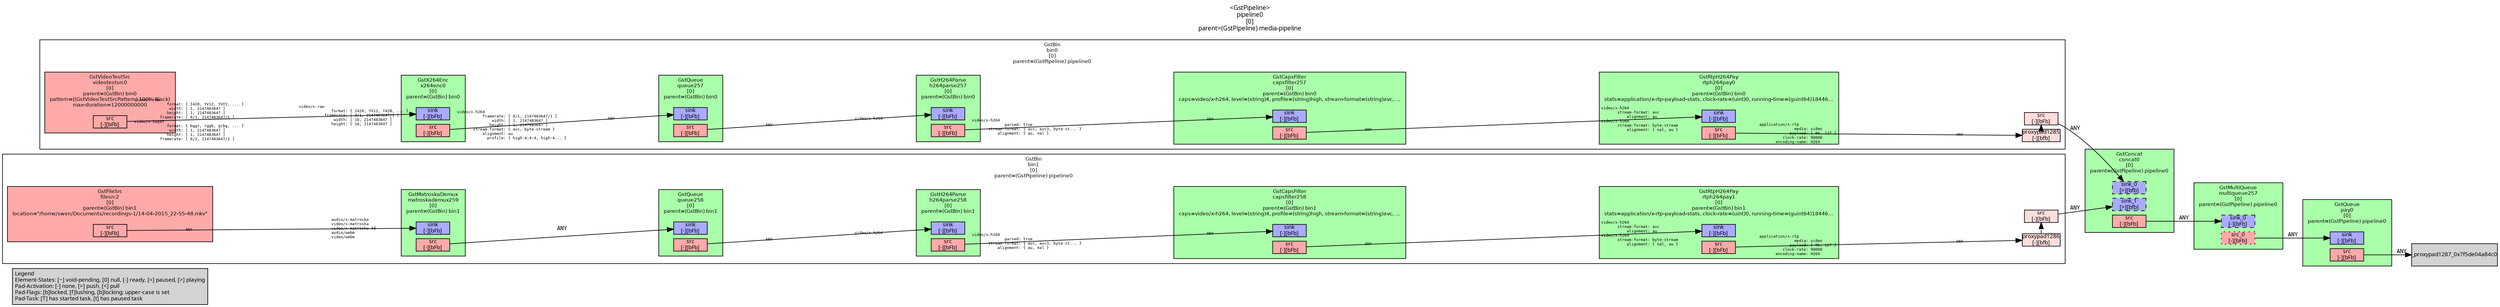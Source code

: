digraph pipeline {
  rankdir=LR;
  fontname="sans";
  fontsize="10";
  labelloc=t;
  nodesep=.1;
  ranksep=.2;
  label="<GstPipeline>\npipeline0\n[0]\nparent=(GstPipeline) media-pipeline";
  node [style=filled, shape=box, fontsize="9", fontname="sans", margin="0.0,0.0"];
  edge [labelfontsize="6", fontsize="9", fontname="monospace"];
  
  legend [
    pos="0,0!",
    margin="0.05,0.05",
    label="Legend\lElement-States: [~] void-pending, [0] null, [-] ready, [=] paused, [>] playing\lPad-Activation: [-] none, [>] push, [<] pull\lPad-Flags: [b]locked, [f]lushing, [b]locking; upper-case is set\lPad-Task: [T] has started task, [t] has paused task\l"
,  ];
  subgraph cluster_bin1_0x1db92c0 {
    fontname="Bitstream Vera Sans";
    fontsize="8";
    style=filled;
    color=black;

    label="GstBin\nbin1\n[0]\nparent=(GstPipeline) pipeline0";
    _proxypad1286_0x1de22a0 [color=black, fillcolor="#ffdddd", label="proxypad1286\n[-][bfb]", height="0.2", style="filled,solid"];
  _proxypad1286_0x1de22a0 -> bin1_0x1db92c0_src_0x1dcd410 [style=dashed, minlen=0]
    bin1_0x1db92c0_src_0x1dcd410 [color=black, fillcolor="#ffdddd", label="src\n[-][bFb]", height="0.2", style="filled,solid"];
    fillcolor="#ffffff";
    subgraph cluster_matroskademux259_0x7f5dc8007580 {
      fontname="Bitstream Vera Sans";
      fontsize="8";
      style=filled;
      color=black;

      label="GstMatroskaDemux\nmatroskademux259\n[0]\nparent=(GstBin) bin1";
      matroskademux259_0x7f5dc8007580_sink_0x1ddf910 [color=black, fillcolor="#aaaaff", label="sink\n[-][bFb]", height="0.2", style="filled,solid"];
      matroskademux259_0x7f5dc8007580_src_0x1ddf4b0 [color=black, fillcolor="#ffaaaa", label="src\n[-][bFb]", height="0.2", style="filled,solid"];
      fillcolor="#aaffaa";
    }

    matroskademux259_0x7f5dc8007580_src_0x1ddf4b0 -> queue258_0x7f5de04ac820_sink_0x1dde790 [label="ANY"]
    subgraph cluster_filesrc2_0x1de6ae0 {
      fontname="Bitstream Vera Sans";
      fontsize="8";
      style=filled;
      color=black;

      label="GstFileSrc\nfilesrc2\n[0]\nparent=(GstBin) bin1\nlocation=\"/home/swen/Documents/recordings-1/14-04-2015_22-55-48.mkv\"";
      filesrc2_0x1de6ae0_src_0x7f5ddc027930 [color=black, fillcolor="#ffaaaa", label="src\n[-][bFb]", height="0.2", style="filled,solid"];
      fillcolor="#ffaaaa";
    }

    filesrc2_0x1de6ae0_src_0x7f5ddc027930 -> matroskademux259_0x7f5dc8007580_sink_0x1ddf910 [labeldistance="10", labelangle="0", label="                                                  ", taillabel="ANY", headlabel="audio/x-matroska\lvideo/x-matroska\lvideo/x-matroska-3d\laudio/webm\lvideo/webm\l"]
    subgraph cluster_rtph264pay1_0x1df2340 {
      fontname="Bitstream Vera Sans";
      fontsize="8";
      style=filled;
      color=black;

      label="GstRtpH264Pay\nrtph264pay1\n[0]\nparent=(GstBin) bin1\nstats=application/x-rtp-payload-stats, clock-rate=(uint)0, running-time=(guint64)18446…";
      rtph264pay1_0x1df2340_sink_0x1df6a00 [color=black, fillcolor="#aaaaff", label="sink\n[-][bFb]", height="0.2", style="filled,solid"];
      rtph264pay1_0x1df2340_src_0x1df67d0 [color=black, fillcolor="#ffaaaa", label="src\n[-][bFb]", height="0.2", style="filled,solid"];
      fillcolor="#aaffaa";
    }

    rtph264pay1_0x1df2340_src_0x1df67d0 -> _proxypad1286_0x1de22a0 [labeldistance="10", labelangle="0", label="                                                  ", taillabel="application/x-rtp\l               media: video\l             payload: [ 96, 127 ]\l          clock-rate: 90000\l       encoding-name: H264\l", headlabel="ANY"]
    subgraph cluster_capsfilter258_0x7f5de440bcd0 {
      fontname="Bitstream Vera Sans";
      fontsize="8";
      style=filled;
      color=black;

      label="GstCapsFilter\ncapsfilter258\n[0]\nparent=(GstBin) bin1\ncaps=video/x-h264, level=(string)4, profile=(string)high, stream-format=(string)avc, …";
      capsfilter258_0x7f5de440bcd0_sink_0x1df6370 [color=black, fillcolor="#aaaaff", label="sink\n[-][bFb]", height="0.2", style="filled,solid"];
      capsfilter258_0x7f5de440bcd0_src_0x1df65a0 [color=black, fillcolor="#ffaaaa", label="src\n[-][bFb]", height="0.2", style="filled,solid"];
      fillcolor="#aaffaa";
    }

    capsfilter258_0x7f5de440bcd0_src_0x1df65a0 -> rtph264pay1_0x1df2340_sink_0x1df6a00 [labeldistance="10", labelangle="0", label="                                                  ", taillabel="ANY", headlabel="video/x-h264\l       stream-format: avc\l           alignment: au\lvideo/x-h264\l       stream-format: byte-stream\l           alignment: { nal, au }\l"]
    subgraph cluster_h264parse258_0x1df4bb0 {
      fontname="Bitstream Vera Sans";
      fontsize="8";
      style=filled;
      color=black;

      label="GstH264Parse\nh264parse258\n[0]\nparent=(GstBin) bin1";
      h264parse258_0x1df4bb0_sink_0x7f5ddc027d90 [color=black, fillcolor="#aaaaff", label="sink\n[-][bFb]", height="0.2", style="filled,solid"];
      h264parse258_0x1df4bb0_src_0x1df6140 [color=black, fillcolor="#ffaaaa", label="src\n[-][bFb]", height="0.2", style="filled,solid"];
      fillcolor="#aaffaa";
    }

    h264parse258_0x1df4bb0_src_0x1df6140 -> capsfilter258_0x7f5de440bcd0_sink_0x1df6370 [labeldistance="10", labelangle="0", label="                                                  ", taillabel="video/x-h264\l              parsed: true\l       stream-format: { avc, avc3, byte-st... }\l           alignment: { au, nal }\l", headlabel="ANY"]
    subgraph cluster_queue258_0x7f5de04ac820 {
      fontname="Bitstream Vera Sans";
      fontsize="8";
      style=filled;
      color=black;

      label="GstQueue\nqueue258\n[0]\nparent=(GstBin) bin1";
      queue258_0x7f5de04ac820_sink_0x1dde790 [color=black, fillcolor="#aaaaff", label="sink\n[-][bFb]", height="0.2", style="filled,solid"];
      queue258_0x7f5de04ac820_src_0x7f5ddc027b60 [color=black, fillcolor="#ffaaaa", label="src\n[-][bFb]", height="0.2", style="filled,solid"];
      fillcolor="#aaffaa";
    }

    queue258_0x7f5de04ac820_src_0x7f5ddc027b60 -> h264parse258_0x1df4bb0_sink_0x7f5ddc027d90 [labeldistance="10", labelangle="0", label="                                                  ", taillabel="ANY", headlabel="video/x-h264\l"]
  }

  bin1_0x1db92c0_src_0x1dcd410 -> concat0_0x7f5ddc02b000_sink_1_0x7f5dc87c6340 [label="ANY"]
  subgraph cluster_bin0_0x1db9120 {
    fontname="Bitstream Vera Sans";
    fontsize="8";
    style=filled;
    color=black;

    label="GstBin\nbin0\n[0]\nparent=(GstPipeline) pipeline0";
    _proxypad1285_0x1de2ba0 [color=black, fillcolor="#ffdddd", label="proxypad1285\n[-][bfb]", height="0.2", style="filled,solid"];
  _proxypad1285_0x1de2ba0 -> bin0_0x1db9120_src_0x1dcc830 [style=dashed, minlen=0]
    bin0_0x1db9120_src_0x1dcc830 [color=black, fillcolor="#ffdddd", label="src\n[-][bFb]", height="0.2", style="filled,solid"];
    fillcolor="#ffffff";
    subgraph cluster_x264enc0_0x7f5dc87c50d0 {
      fontname="Bitstream Vera Sans";
      fontsize="8";
      style=filled;
      color=black;

      label="GstX264Enc\nx264enc0\n[0]\nparent=(GstBin) bin0";
      x264enc0_0x7f5dc87c50d0_sink_0x1ddee20 [color=black, fillcolor="#aaaaff", label="sink\n[-][bFb]", height="0.2", style="filled,solid"];
      x264enc0_0x7f5dc87c50d0_src_0x7f5ddc026350 [color=black, fillcolor="#ffaaaa", label="src\n[-][bFb]", height="0.2", style="filled,solid"];
      fillcolor="#aaffaa";
    }

    x264enc0_0x7f5dc87c50d0_src_0x7f5ddc026350 -> queue257_0x7f5dc8475500_sink_0x1ddf6e0 [labeldistance="10", labelangle="0", label="                                                  ", taillabel="video/x-h264\l           framerate: [ 0/1, 2147483647/1 ]\l               width: [ 1, 2147483647 ]\l              height: [ 1, 2147483647 ]\l       stream-format: { avc, byte-stream }\l           alignment: au\l             profile: { high-4:4:4, high-4... }\l", headlabel="ANY"]
    subgraph cluster_videotestsrc0_0x7f5dc84770e0 {
      fontname="Bitstream Vera Sans";
      fontsize="8";
      style=filled;
      color=black;

      label="GstVideoTestSrc\nvideotestsrc0\n[0]\nparent=(GstBin) bin0\npattern=((GstVideoTestSrcPattern) 100% Black)\nmax-duration=12000000000";
      videotestsrc0_0x7f5dc84770e0_src_0x1ddf050 [color=black, fillcolor="#ffaaaa", label="src\n[-][bFb]", height="0.2", style="filled,solid"];
      fillcolor="#ffaaaa";
    }

    videotestsrc0_0x7f5dc84770e0_src_0x1ddf050 -> x264enc0_0x7f5dc87c50d0_sink_0x1ddee20 [labeldistance="10", labelangle="0", label="                                                  ", taillabel="video/x-raw\l              format: { I420, YV12, YUY2, ... }\l               width: [ 1, 2147483647 ]\l              height: [ 1, 2147483647 ]\l           framerate: [ 0/1, 2147483647/1 ]\lvideo/x-bayer\l              format: { bggr, rggb, grbg, ... }\l               width: [ 1, 2147483647 ]\l              height: [ 1, 2147483647 ]\l           framerate: [ 0/1, 2147483647/1 ]\l", headlabel="video/x-raw\l              format: { I420, YV12, Y42B, ... }\l           framerate: [ 0/1, 2147483647/1 ]\l               width: [ 16, 2147483647 ]\l              height: [ 16, 2147483647 ]\l"]
    subgraph cluster_rtph264pay0_0x1df2060 {
      fontname="Bitstream Vera Sans";
      fontsize="8";
      style=filled;
      color=black;

      label="GstRtpH264Pay\nrtph264pay0\n[0]\nparent=(GstBin) bin0\nstats=application/x-rtp-payload-stats, clock-rate=(uint)0, running-time=(guint64)18446…";
      rtph264pay0_0x1df2060_sink_0x7f5ddc0269e0 [color=black, fillcolor="#aaaaff", label="sink\n[-][bFb]", height="0.2", style="filled,solid"];
      rtph264pay0_0x1df2060_src_0x7f5ddc026c10 [color=black, fillcolor="#ffaaaa", label="src\n[-][bFb]", height="0.2", style="filled,solid"];
      fillcolor="#aaffaa";
    }

    rtph264pay0_0x1df2060_src_0x7f5ddc026c10 -> _proxypad1285_0x1de2ba0 [labeldistance="10", labelangle="0", label="                                                  ", taillabel="application/x-rtp\l               media: video\l             payload: [ 96, 127 ]\l          clock-rate: 90000\l       encoding-name: H264\l", headlabel="ANY"]
    subgraph cluster_capsfilter257_0x7f5de440b9a0 {
      fontname="Bitstream Vera Sans";
      fontsize="8";
      style=filled;
      color=black;

      label="GstCapsFilter\ncapsfilter257\n[0]\nparent=(GstBin) bin0\ncaps=video/x-h264, level=(string)4, profile=(string)high, stream-format=(string)avc, …";
      capsfilter257_0x7f5de440b9a0_sink_0x7f5ddc026580 [color=black, fillcolor="#aaaaff", label="sink\n[-][bFb]", height="0.2", style="filled,solid"];
      capsfilter257_0x7f5de440b9a0_src_0x1dde100 [color=black, fillcolor="#ffaaaa", label="src\n[-][bFb]", height="0.2", style="filled,solid"];
      fillcolor="#aaffaa";
    }

    capsfilter257_0x7f5de440b9a0_src_0x1dde100 -> rtph264pay0_0x1df2060_sink_0x7f5ddc0269e0 [labeldistance="10", labelangle="0", label="                                                  ", taillabel="ANY", headlabel="video/x-h264\l       stream-format: avc\l           alignment: au\lvideo/x-h264\l       stream-format: byte-stream\l           alignment: { nal, au }\l"]
    subgraph cluster_h264parse257_0x1de8860 {
      fontname="Bitstream Vera Sans";
      fontsize="8";
      style=filled;
      color=black;

      label="GstH264Parse\nh264parse257\n[0]\nparent=(GstBin) bin0";
      h264parse257_0x1de8860_sink_0x1ddfb40 [color=black, fillcolor="#aaaaff", label="sink\n[-][bFb]", height="0.2", style="filled,solid"];
      h264parse257_0x1de8860_src_0x7f5ddc0267b0 [color=black, fillcolor="#ffaaaa", label="src\n[-][bFb]", height="0.2", style="filled,solid"];
      fillcolor="#aaffaa";
    }

    h264parse257_0x1de8860_src_0x7f5ddc0267b0 -> capsfilter257_0x7f5de440b9a0_sink_0x7f5ddc026580 [labeldistance="10", labelangle="0", label="                                                  ", taillabel="video/x-h264\l              parsed: true\l       stream-format: { avc, avc3, byte-st... }\l           alignment: { au, nal }\l", headlabel="ANY"]
    subgraph cluster_queue257_0x7f5dc8475500 {
      fontname="Bitstream Vera Sans";
      fontsize="8";
      style=filled;
      color=black;

      label="GstQueue\nqueue257\n[0]\nparent=(GstBin) bin0";
      queue257_0x7f5dc8475500_sink_0x1ddf6e0 [color=black, fillcolor="#aaaaff", label="sink\n[-][bFb]", height="0.2", style="filled,solid"];
      queue257_0x7f5dc8475500_src_0x1ddfd70 [color=black, fillcolor="#ffaaaa", label="src\n[-][bFb]", height="0.2", style="filled,solid"];
      fillcolor="#aaffaa";
    }

    queue257_0x7f5dc8475500_src_0x1ddfd70 -> h264parse257_0x1de8860_sink_0x1ddfb40 [labeldistance="10", labelangle="0", label="                                                  ", taillabel="ANY", headlabel="video/x-h264\l"]
  }

  bin0_0x1db9120_src_0x1dcc830 -> concat0_0x7f5ddc02b000_sink_0_0x7f5dc87c6090 [label="ANY"]
  subgraph cluster_pay0_0x7f5dc8475210 {
    fontname="Bitstream Vera Sans";
    fontsize="8";
    style=filled;
    color=black;

    label="GstQueue\npay0\n[0]\nparent=(GstPipeline) pipeline0";
    pay0_0x7f5dc8475210_sink_0x1ddf280 [color=black, fillcolor="#aaaaff", label="sink\n[-][bFb]", height="0.2", style="filled,solid"];
    pay0_0x7f5dc8475210_src_0x1dde330 [color=black, fillcolor="#ffaaaa", label="src\n[-][bFb]", height="0.2", style="filled,solid"];
    fillcolor="#aaffaa";
  }

  pay0_0x7f5dc8475210_src_0x1dde330 -> _proxypad1287_0x7f5de04a84c0 [label="ANY"]
  subgraph cluster_multiqueue257_0x7f5ddc01e910 {
    fontname="Bitstream Vera Sans";
    fontsize="8";
    style=filled;
    color=black;

    label="GstMultiQueue\nmultiqueue257\n[0]\nparent=(GstPipeline) pipeline0";
    multiqueue257_0x7f5ddc01e910_sink_0_0x1dde560 [color=black, fillcolor="#aaaaff", label="sink_0\n[-][bFb]", height="0.2", style="filled,dashed"];
    multiqueue257_0x7f5ddc01e910_src_0_0x1dde9c0 [color=black, fillcolor="#ffaaaa", label="src_0\n[-][bFb]", height="0.2", style="filled,dotted"];
    fillcolor="#aaffaa";
  }

  multiqueue257_0x7f5ddc01e910_src_0_0x1dde9c0 -> pay0_0x7f5dc8475210_sink_0x1ddf280 [label="ANY"]
  subgraph cluster_concat0_0x7f5ddc02b000 {
    fontname="Bitstream Vera Sans";
    fontsize="8";
    style=filled;
    color=black;

    label="GstConcat\nconcat0\n[0]\nparent=(GstPipeline) pipeline0";
    concat0_0x7f5ddc02b000_sink_0_0x7f5dc87c6090 [color=black, fillcolor="#aaaaff", label="sink_0\n[>][bfb]", height="0.2", style="filled,dashed"];
    concat0_0x7f5ddc02b000_sink_1_0x7f5dc87c6340 [color=black, fillcolor="#aaaaff", label="sink_1\n[>][bfb]", height="0.2", style="filled,dashed"];
    concat0_0x7f5ddc02b000_src_0x7f5ddc027700 [color=black, fillcolor="#ffaaaa", label="src\n[-][bFb]", height="0.2", style="filled,solid"];
    fillcolor="#aaffaa";
  }

  concat0_0x7f5ddc02b000_src_0x7f5ddc027700 -> multiqueue257_0x7f5ddc01e910_sink_0_0x1dde560 [label="ANY"]
}
